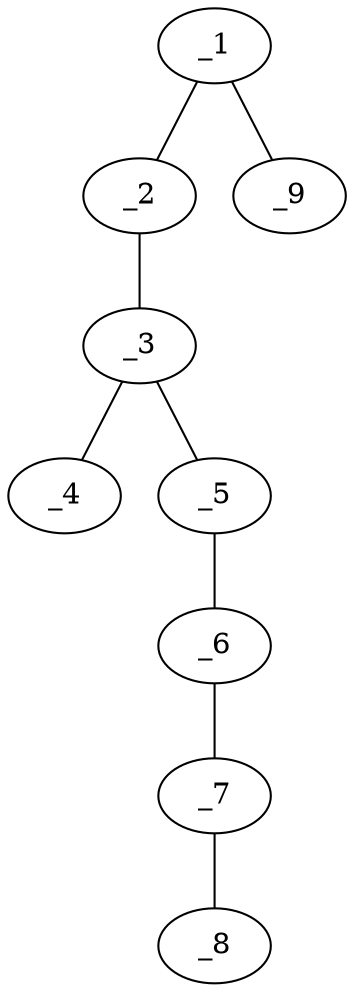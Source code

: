graph molid662773 {
	_1	 [charge=1,
		chem=4,
		symbol="N  ",
		x="2.866",
		y=0];
	_2	 [charge=0,
		chem=1,
		symbol="C  ",
		x="3.7321",
		y="0.5"];
	_1 -- _2	 [valence=2];
	_9	 [charge="-1",
		chem=4,
		symbol="N  ",
		x=2,
		y="-0.5"];
	_1 -- _9	 [valence=2];
	_3	 [charge=0,
		chem=1,
		symbol="C  ",
		x="4.5981",
		y=0];
	_2 -- _3	 [valence=1];
	_4	 [charge=0,
		chem=2,
		symbol="O  ",
		x="4.5981",
		y="-1"];
	_3 -- _4	 [valence=2];
	_5	 [charge=0,
		chem=2,
		symbol="O  ",
		x="5.4641",
		y="0.5"];
	_3 -- _5	 [valence=1];
	_6	 [charge=0,
		chem=1,
		symbol="C  ",
		x="6.3301",
		y=0];
	_5 -- _6	 [valence=1];
	_7	 [charge=0,
		chem=1,
		symbol="C  ",
		x="7.1962",
		y="0.5"];
	_6 -- _7	 [valence=1];
	_8	 [charge=0,
		chem=1,
		symbol="C  ",
		x="8.0622",
		y=1];
	_7 -- _8	 [valence=3];
}
